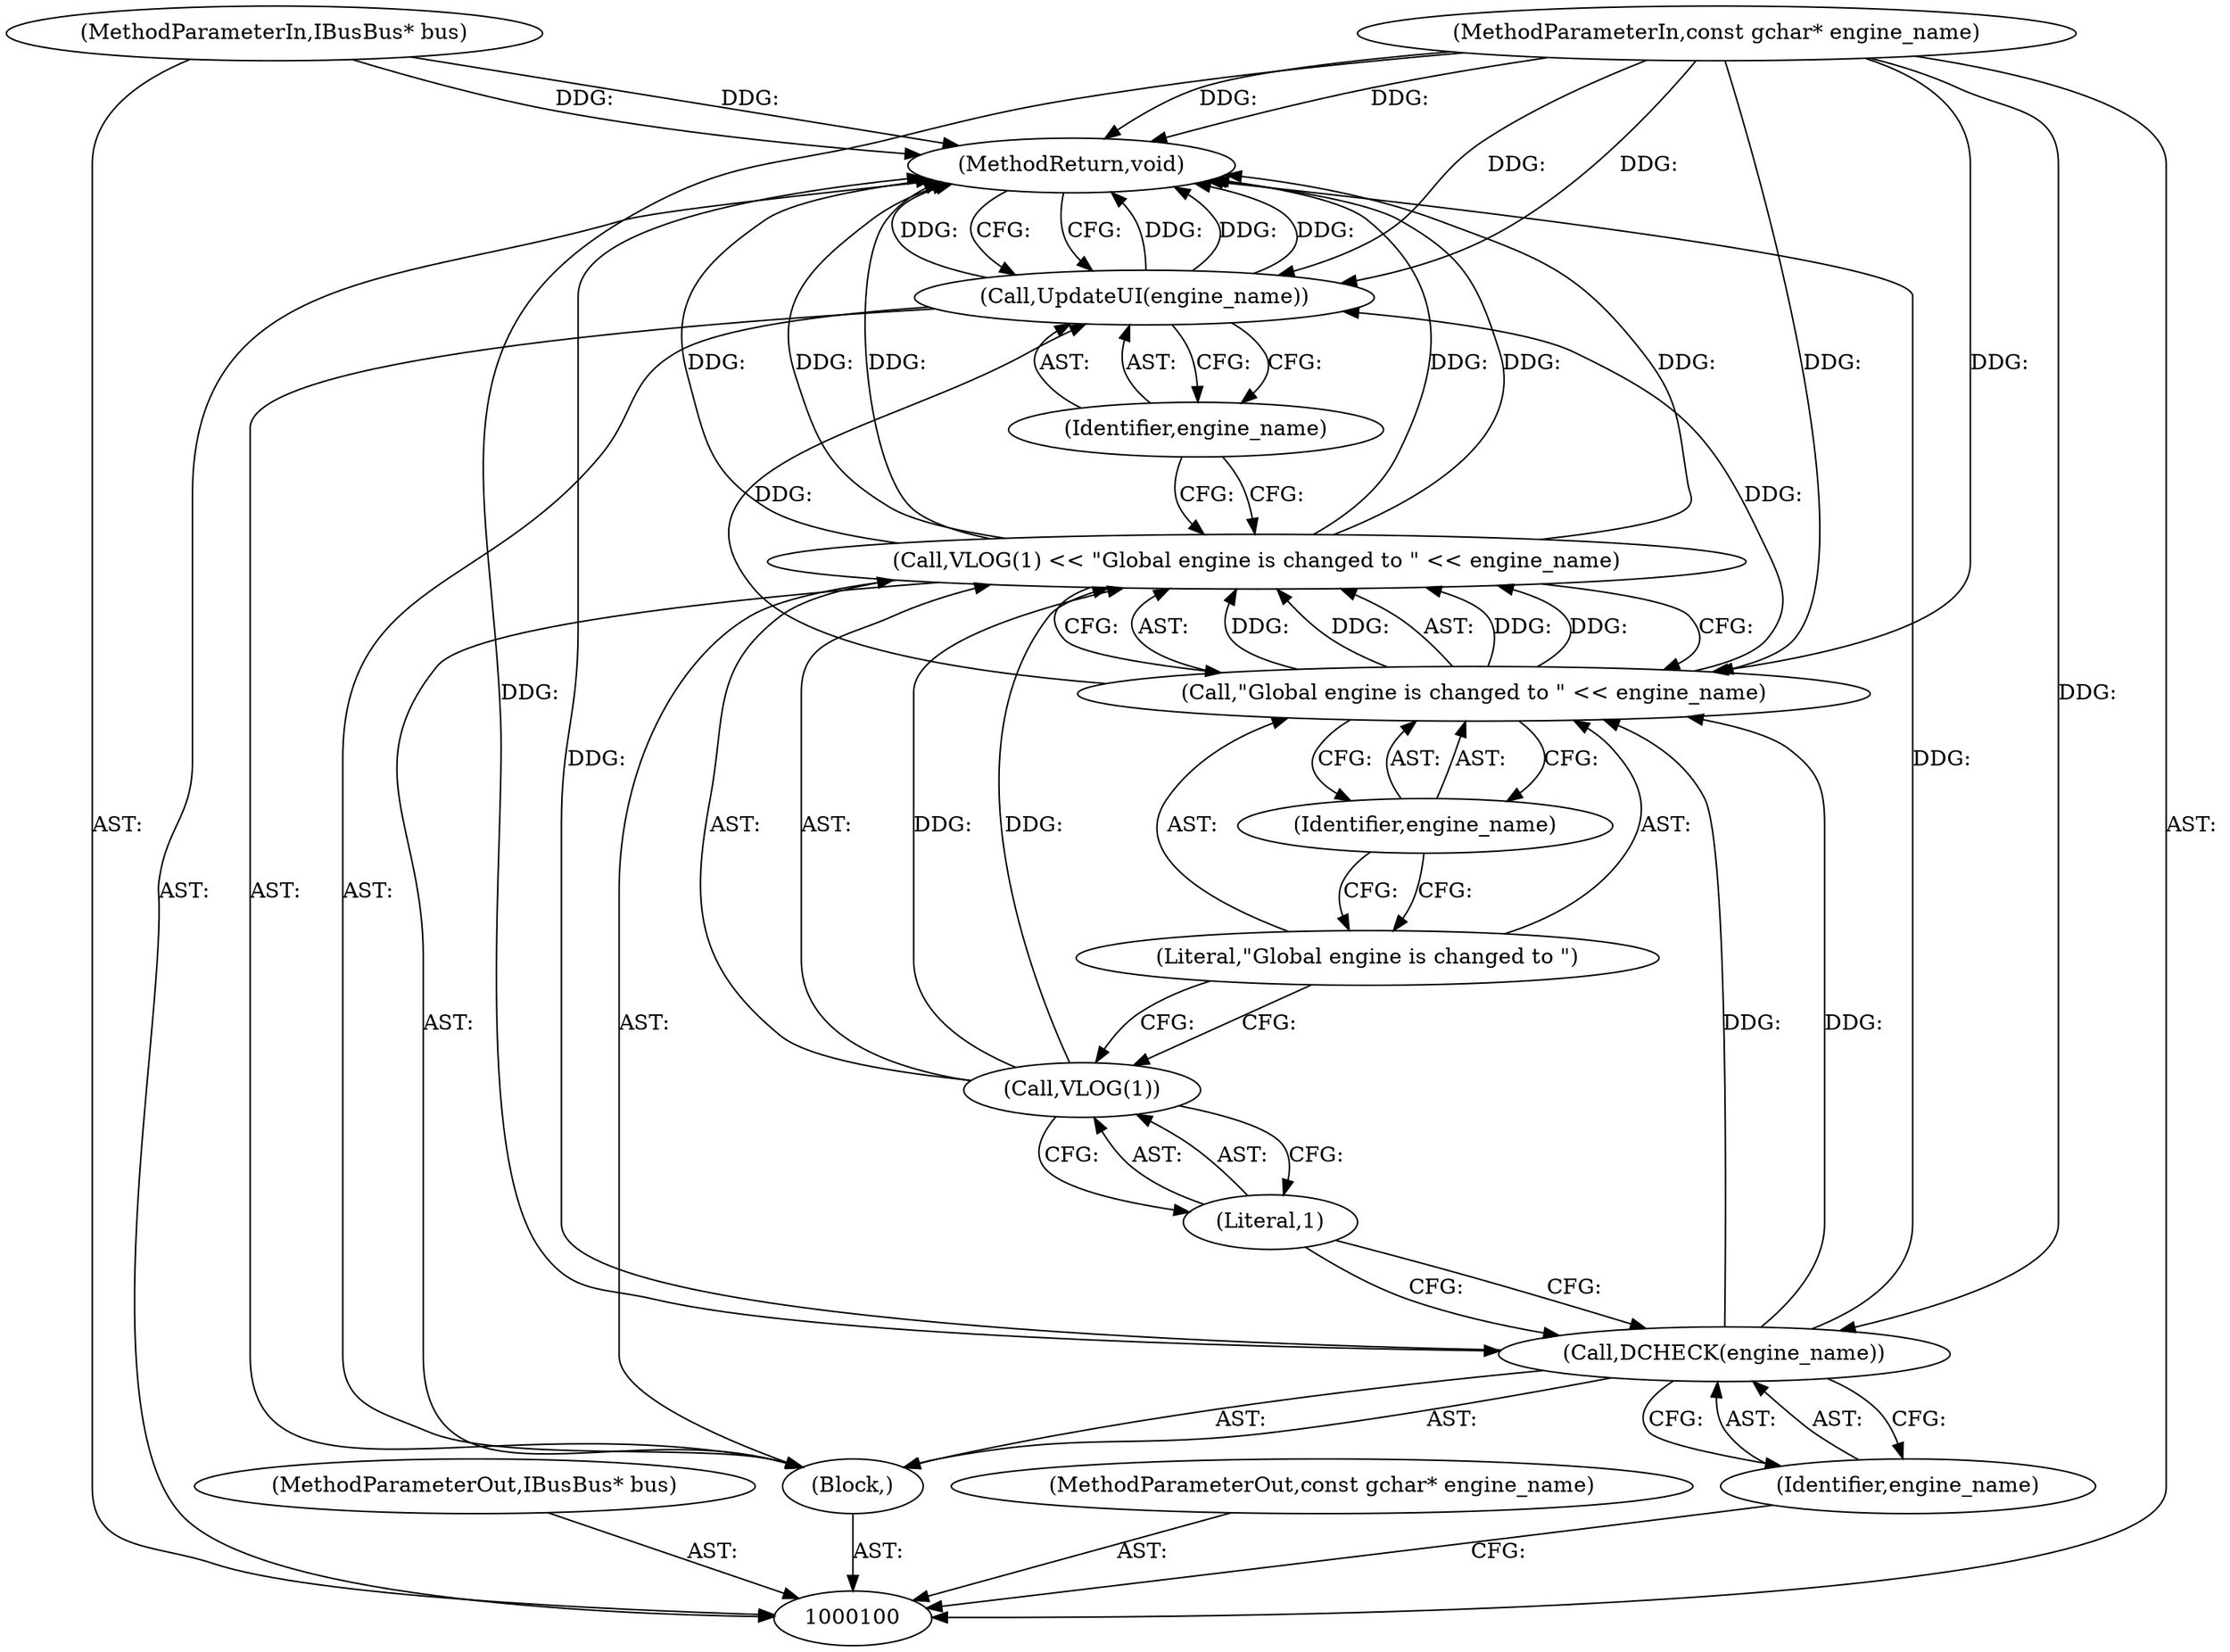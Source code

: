 digraph "0_Chrome_dc7b094a338c6c521f918f478e993f0f74bbea0d_62" {
"1000114" [label="(MethodReturn,void)"];
"1000101" [label="(MethodParameterIn,IBusBus* bus)"];
"1000138" [label="(MethodParameterOut,IBusBus* bus)"];
"1000102" [label="(MethodParameterIn,const gchar* engine_name)"];
"1000139" [label="(MethodParameterOut,const gchar* engine_name)"];
"1000103" [label="(Block,)"];
"1000105" [label="(Identifier,engine_name)"];
"1000104" [label="(Call,DCHECK(engine_name))"];
"1000109" [label="(Call,\"Global engine is changed to \" << engine_name)"];
"1000110" [label="(Literal,\"Global engine is changed to \")"];
"1000106" [label="(Call,VLOG(1) << \"Global engine is changed to \" << engine_name)"];
"1000107" [label="(Call,VLOG(1))"];
"1000111" [label="(Identifier,engine_name)"];
"1000108" [label="(Literal,1)"];
"1000113" [label="(Identifier,engine_name)"];
"1000112" [label="(Call,UpdateUI(engine_name))"];
"1000114" -> "1000100"  [label="AST: "];
"1000114" -> "1000112"  [label="CFG: "];
"1000106" -> "1000114"  [label="DDG: "];
"1000106" -> "1000114"  [label="DDG: "];
"1000106" -> "1000114"  [label="DDG: "];
"1000104" -> "1000114"  [label="DDG: "];
"1000102" -> "1000114"  [label="DDG: "];
"1000112" -> "1000114"  [label="DDG: "];
"1000112" -> "1000114"  [label="DDG: "];
"1000101" -> "1000114"  [label="DDG: "];
"1000101" -> "1000100"  [label="AST: "];
"1000101" -> "1000114"  [label="DDG: "];
"1000138" -> "1000100"  [label="AST: "];
"1000102" -> "1000100"  [label="AST: "];
"1000102" -> "1000114"  [label="DDG: "];
"1000102" -> "1000104"  [label="DDG: "];
"1000102" -> "1000109"  [label="DDG: "];
"1000102" -> "1000112"  [label="DDG: "];
"1000139" -> "1000100"  [label="AST: "];
"1000103" -> "1000100"  [label="AST: "];
"1000104" -> "1000103"  [label="AST: "];
"1000106" -> "1000103"  [label="AST: "];
"1000112" -> "1000103"  [label="AST: "];
"1000105" -> "1000104"  [label="AST: "];
"1000105" -> "1000100"  [label="CFG: "];
"1000104" -> "1000105"  [label="CFG: "];
"1000104" -> "1000103"  [label="AST: "];
"1000104" -> "1000105"  [label="CFG: "];
"1000105" -> "1000104"  [label="AST: "];
"1000108" -> "1000104"  [label="CFG: "];
"1000104" -> "1000114"  [label="DDG: "];
"1000102" -> "1000104"  [label="DDG: "];
"1000104" -> "1000109"  [label="DDG: "];
"1000109" -> "1000106"  [label="AST: "];
"1000109" -> "1000111"  [label="CFG: "];
"1000110" -> "1000109"  [label="AST: "];
"1000111" -> "1000109"  [label="AST: "];
"1000106" -> "1000109"  [label="CFG: "];
"1000109" -> "1000106"  [label="DDG: "];
"1000109" -> "1000106"  [label="DDG: "];
"1000104" -> "1000109"  [label="DDG: "];
"1000102" -> "1000109"  [label="DDG: "];
"1000109" -> "1000112"  [label="DDG: "];
"1000110" -> "1000109"  [label="AST: "];
"1000110" -> "1000107"  [label="CFG: "];
"1000111" -> "1000110"  [label="CFG: "];
"1000106" -> "1000103"  [label="AST: "];
"1000106" -> "1000109"  [label="CFG: "];
"1000107" -> "1000106"  [label="AST: "];
"1000109" -> "1000106"  [label="AST: "];
"1000113" -> "1000106"  [label="CFG: "];
"1000106" -> "1000114"  [label="DDG: "];
"1000106" -> "1000114"  [label="DDG: "];
"1000106" -> "1000114"  [label="DDG: "];
"1000107" -> "1000106"  [label="DDG: "];
"1000109" -> "1000106"  [label="DDG: "];
"1000109" -> "1000106"  [label="DDG: "];
"1000107" -> "1000106"  [label="AST: "];
"1000107" -> "1000108"  [label="CFG: "];
"1000108" -> "1000107"  [label="AST: "];
"1000110" -> "1000107"  [label="CFG: "];
"1000107" -> "1000106"  [label="DDG: "];
"1000111" -> "1000109"  [label="AST: "];
"1000111" -> "1000110"  [label="CFG: "];
"1000109" -> "1000111"  [label="CFG: "];
"1000108" -> "1000107"  [label="AST: "];
"1000108" -> "1000104"  [label="CFG: "];
"1000107" -> "1000108"  [label="CFG: "];
"1000113" -> "1000112"  [label="AST: "];
"1000113" -> "1000106"  [label="CFG: "];
"1000112" -> "1000113"  [label="CFG: "];
"1000112" -> "1000103"  [label="AST: "];
"1000112" -> "1000113"  [label="CFG: "];
"1000113" -> "1000112"  [label="AST: "];
"1000114" -> "1000112"  [label="CFG: "];
"1000112" -> "1000114"  [label="DDG: "];
"1000112" -> "1000114"  [label="DDG: "];
"1000109" -> "1000112"  [label="DDG: "];
"1000102" -> "1000112"  [label="DDG: "];
}
